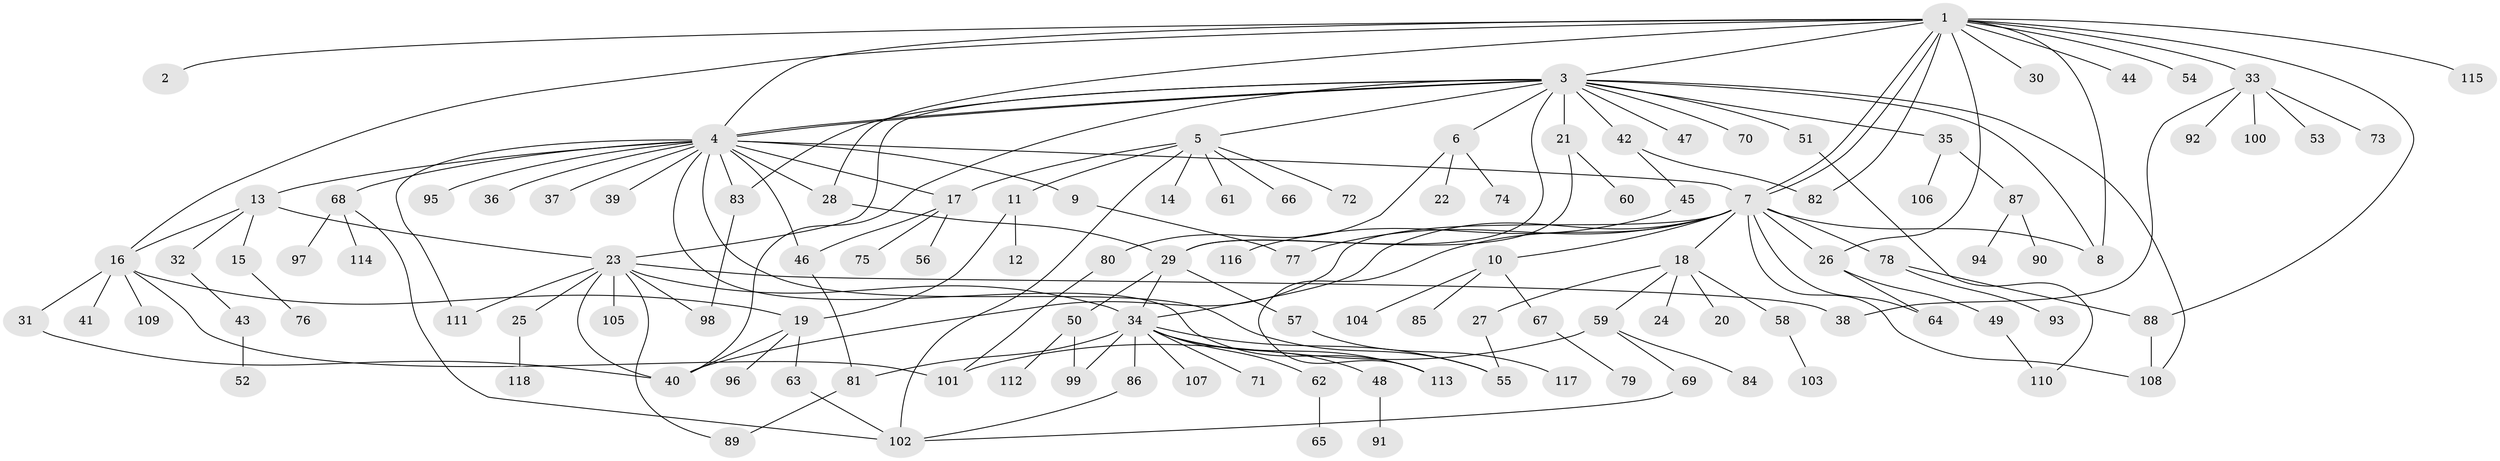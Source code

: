 // Generated by graph-tools (version 1.1) at 2025/14/03/09/25 04:14:45]
// undirected, 118 vertices, 162 edges
graph export_dot {
graph [start="1"]
  node [color=gray90,style=filled];
  1;
  2;
  3;
  4;
  5;
  6;
  7;
  8;
  9;
  10;
  11;
  12;
  13;
  14;
  15;
  16;
  17;
  18;
  19;
  20;
  21;
  22;
  23;
  24;
  25;
  26;
  27;
  28;
  29;
  30;
  31;
  32;
  33;
  34;
  35;
  36;
  37;
  38;
  39;
  40;
  41;
  42;
  43;
  44;
  45;
  46;
  47;
  48;
  49;
  50;
  51;
  52;
  53;
  54;
  55;
  56;
  57;
  58;
  59;
  60;
  61;
  62;
  63;
  64;
  65;
  66;
  67;
  68;
  69;
  70;
  71;
  72;
  73;
  74;
  75;
  76;
  77;
  78;
  79;
  80;
  81;
  82;
  83;
  84;
  85;
  86;
  87;
  88;
  89;
  90;
  91;
  92;
  93;
  94;
  95;
  96;
  97;
  98;
  99;
  100;
  101;
  102;
  103;
  104;
  105;
  106;
  107;
  108;
  109;
  110;
  111;
  112;
  113;
  114;
  115;
  116;
  117;
  118;
  1 -- 2;
  1 -- 3;
  1 -- 4;
  1 -- 7;
  1 -- 7;
  1 -- 8;
  1 -- 16;
  1 -- 26;
  1 -- 28;
  1 -- 30;
  1 -- 33;
  1 -- 44;
  1 -- 54;
  1 -- 82;
  1 -- 88;
  1 -- 115;
  3 -- 4;
  3 -- 4;
  3 -- 5;
  3 -- 6;
  3 -- 8;
  3 -- 21;
  3 -- 23;
  3 -- 29;
  3 -- 35;
  3 -- 40;
  3 -- 42;
  3 -- 47;
  3 -- 51;
  3 -- 70;
  3 -- 83;
  3 -- 108;
  4 -- 7;
  4 -- 9;
  4 -- 13;
  4 -- 17;
  4 -- 28;
  4 -- 36;
  4 -- 37;
  4 -- 39;
  4 -- 46;
  4 -- 55;
  4 -- 68;
  4 -- 83;
  4 -- 95;
  4 -- 111;
  4 -- 113;
  5 -- 11;
  5 -- 14;
  5 -- 17;
  5 -- 61;
  5 -- 66;
  5 -- 72;
  5 -- 102;
  6 -- 22;
  6 -- 74;
  6 -- 80;
  7 -- 8;
  7 -- 10;
  7 -- 18;
  7 -- 26;
  7 -- 34;
  7 -- 40;
  7 -- 64;
  7 -- 77;
  7 -- 78;
  7 -- 108;
  7 -- 113;
  9 -- 77;
  10 -- 67;
  10 -- 85;
  10 -- 104;
  11 -- 12;
  11 -- 19;
  13 -- 15;
  13 -- 16;
  13 -- 23;
  13 -- 32;
  15 -- 76;
  16 -- 19;
  16 -- 31;
  16 -- 41;
  16 -- 101;
  16 -- 109;
  17 -- 46;
  17 -- 56;
  17 -- 75;
  18 -- 20;
  18 -- 24;
  18 -- 27;
  18 -- 58;
  18 -- 59;
  19 -- 40;
  19 -- 63;
  19 -- 96;
  21 -- 29;
  21 -- 60;
  23 -- 25;
  23 -- 34;
  23 -- 38;
  23 -- 40;
  23 -- 89;
  23 -- 98;
  23 -- 105;
  23 -- 111;
  25 -- 118;
  26 -- 49;
  26 -- 64;
  27 -- 55;
  28 -- 29;
  29 -- 34;
  29 -- 50;
  29 -- 57;
  31 -- 40;
  32 -- 43;
  33 -- 38;
  33 -- 53;
  33 -- 73;
  33 -- 92;
  33 -- 100;
  34 -- 48;
  34 -- 55;
  34 -- 62;
  34 -- 71;
  34 -- 81;
  34 -- 86;
  34 -- 99;
  34 -- 107;
  34 -- 113;
  35 -- 87;
  35 -- 106;
  42 -- 45;
  42 -- 82;
  43 -- 52;
  45 -- 116;
  46 -- 81;
  48 -- 91;
  49 -- 110;
  50 -- 99;
  50 -- 112;
  51 -- 110;
  57 -- 117;
  58 -- 103;
  59 -- 69;
  59 -- 84;
  59 -- 101;
  62 -- 65;
  63 -- 102;
  67 -- 79;
  68 -- 97;
  68 -- 102;
  68 -- 114;
  69 -- 102;
  78 -- 88;
  78 -- 93;
  80 -- 101;
  81 -- 89;
  83 -- 98;
  86 -- 102;
  87 -- 90;
  87 -- 94;
  88 -- 108;
}

